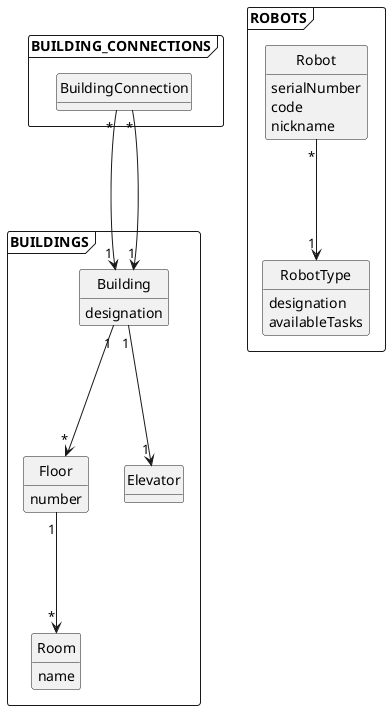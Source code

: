 @startuml
'https://plantuml.com/class-diagram

hide methods
hide circles


frame BUILDINGS{
  class Building{
    designation
  }

  class Floor{
    number
  }

  class Room{
    name
  }

  class Elevator{

  }

}

frame BUILDING_CONNECTIONS{
  class BuildingConnection{
   
  }
}

frame ROBOTS{
  class RobotType{
    designation
    availableTasks
  }

  class Robot{
    serialNumber
    code
    nickname
  }
}


Robot "*" ---> "1" RobotType

BuildingConnection "*" ---> "1" Building

BuildingConnection "*" ---> "1" Building


Building "1" ---> "1" Elevator
Building "1" ---> "*" Floor
Floor "1" ---> "*" Room




@enduml